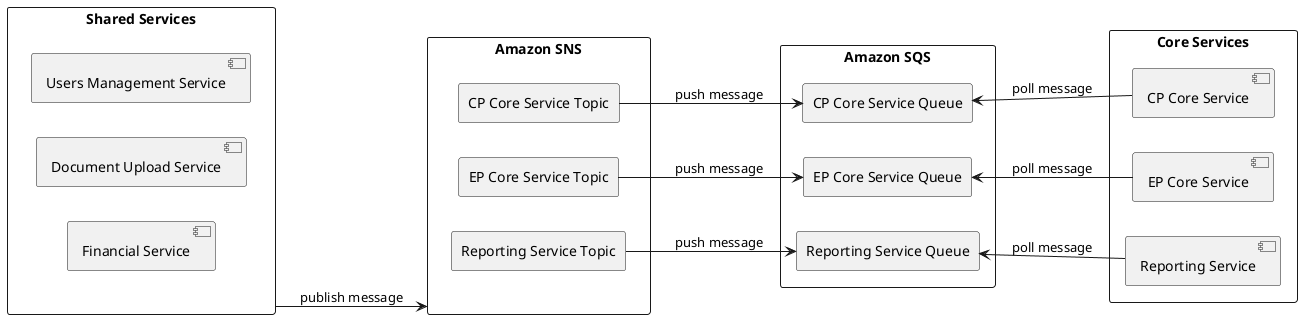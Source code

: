@startuml
left to right direction
rectangle "Amazon SNS" as Broker {
  rectangle "CP Core Service Topic" as CpCoreTopic
  rectangle "EP Core Service Topic" as EpCoreTopic
  rectangle "Reporting Service Topic" as ReportingTopic
}
rectangle "Amazon SQS" as Queue {
  rectangle "CP Core Service Queue" as CpCoreQueue
  rectangle "EP Core Service Queue" as EpCoreQueue
  rectangle "Reporting Service Queue" as ReportingQueue
}
rectangle "Core Services" as Core {
  [CP Core Service] as CpCore
  [EP Core Service] as EpCore
  [Reporting Service] as Reporting
}
rectangle "Shared Services" as Supporting {
  [Users Management Service] as User
  [Document Upload Service] as Document
  [Financial Service] as Financial
}
User -[hidden]left-> Document
Document -[hidden]left-> Financial
Supporting  --> Broker: publish message
CpCoreTopic --> CpCoreQueue: push message
EpCoreTopic --> EpCoreQueue: push message
ReportingTopic --> ReportingQueue: push message
CpCore -up-> CpCoreQueue: poll message
EpCore -up-> EpCoreQueue: poll message
Reporting -up-> ReportingQueue: poll message
@enduml